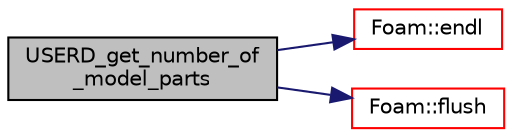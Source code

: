 digraph "USERD_get_number_of_model_parts"
{
  bgcolor="transparent";
  edge [fontname="Helvetica",fontsize="10",labelfontname="Helvetica",labelfontsize="10"];
  node [fontname="Helvetica",fontsize="10",shape=record];
  rankdir="LR";
  Node1 [label="USERD_get_number_of\l_model_parts",height=0.2,width=0.4,color="black", fillcolor="grey75", style="filled", fontcolor="black"];
  Node1 -> Node2 [color="midnightblue",fontsize="10",style="solid",fontname="Helvetica"];
  Node2 [label="Foam::endl",height=0.2,width=0.4,color="red",URL="$a10974.html#a2db8fe02a0d3909e9351bb4275b23ce4",tooltip="Add newline and flush stream. "];
  Node1 -> Node3 [color="midnightblue",fontsize="10",style="solid",fontname="Helvetica"];
  Node3 [label="Foam::flush",height=0.2,width=0.4,color="red",URL="$a10974.html#ae5d12052806c399177d27d9beccc2462",tooltip="Flush stream. "];
}
